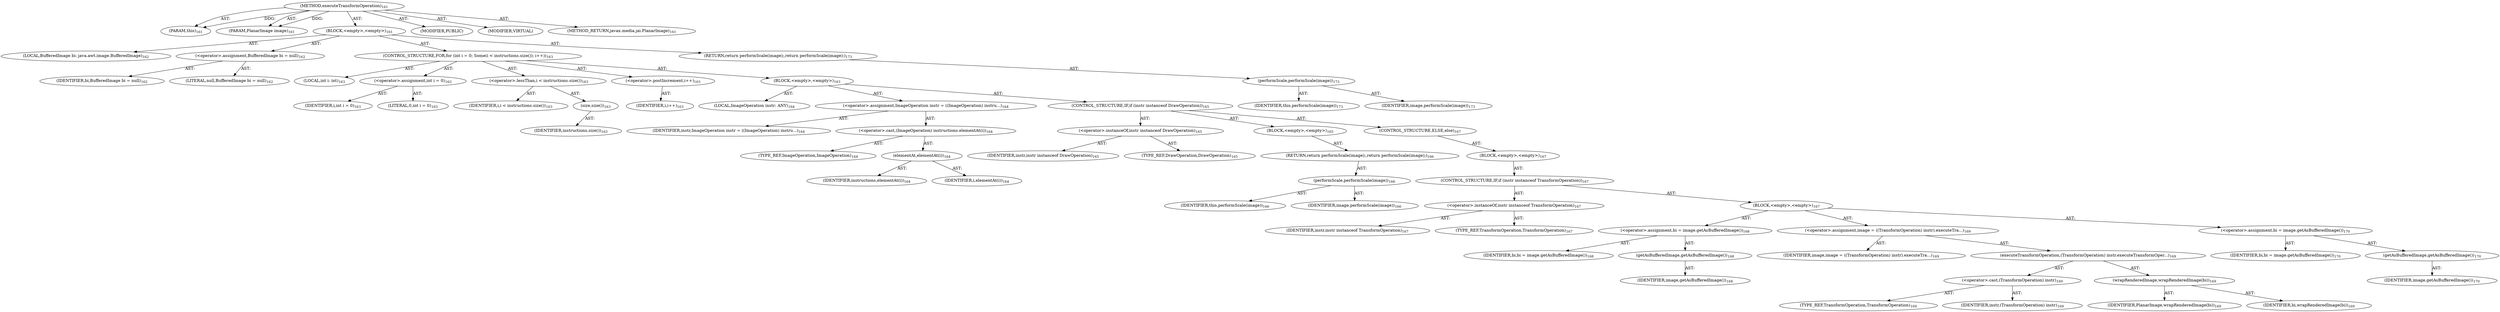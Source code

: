 digraph "executeTransformOperation" {  
"111669149704" [label = <(METHOD,executeTransformOperation)<SUB>161</SUB>> ]
"115964116993" [label = <(PARAM,this)<SUB>161</SUB>> ]
"115964117006" [label = <(PARAM,PlanarImage image)<SUB>161</SUB>> ]
"25769803799" [label = <(BLOCK,&lt;empty&gt;,&lt;empty&gt;)<SUB>161</SUB>> ]
"94489280521" [label = <(LOCAL,BufferedImage bi: java.awt.image.BufferedImage)<SUB>162</SUB>> ]
"30064771161" [label = <(&lt;operator&gt;.assignment,BufferedImage bi = null)<SUB>162</SUB>> ]
"68719476819" [label = <(IDENTIFIER,bi,BufferedImage bi = null)<SUB>162</SUB>> ]
"90194313244" [label = <(LITERAL,null,BufferedImage bi = null)<SUB>162</SUB>> ]
"47244640269" [label = <(CONTROL_STRUCTURE,FOR,for (int i = 0; Some(i &lt; instructions.size()); i++))<SUB>163</SUB>> ]
"94489280522" [label = <(LOCAL,int i: int)<SUB>163</SUB>> ]
"30064771162" [label = <(&lt;operator&gt;.assignment,int i = 0)<SUB>163</SUB>> ]
"68719476820" [label = <(IDENTIFIER,i,int i = 0)<SUB>163</SUB>> ]
"90194313245" [label = <(LITERAL,0,int i = 0)<SUB>163</SUB>> ]
"30064771163" [label = <(&lt;operator&gt;.lessThan,i &lt; instructions.size())<SUB>163</SUB>> ]
"68719476821" [label = <(IDENTIFIER,i,i &lt; instructions.size())<SUB>163</SUB>> ]
"30064771164" [label = <(size,size())<SUB>163</SUB>> ]
"68719476822" [label = <(IDENTIFIER,instructions,size())<SUB>163</SUB>> ]
"30064771165" [label = <(&lt;operator&gt;.postIncrement,i++)<SUB>163</SUB>> ]
"68719476823" [label = <(IDENTIFIER,i,i++)<SUB>163</SUB>> ]
"25769803800" [label = <(BLOCK,&lt;empty&gt;,&lt;empty&gt;)<SUB>163</SUB>> ]
"94489280523" [label = <(LOCAL,ImageOperation instr: ANY)<SUB>164</SUB>> ]
"30064771166" [label = <(&lt;operator&gt;.assignment,ImageOperation instr = ((ImageOperation) instru...)<SUB>164</SUB>> ]
"68719476824" [label = <(IDENTIFIER,instr,ImageOperation instr = ((ImageOperation) instru...)<SUB>164</SUB>> ]
"30064771167" [label = <(&lt;operator&gt;.cast,(ImageOperation) instructions.elementAt(i))<SUB>164</SUB>> ]
"180388626432" [label = <(TYPE_REF,ImageOperation,ImageOperation)<SUB>164</SUB>> ]
"30064771168" [label = <(elementAt,elementAt(i))<SUB>164</SUB>> ]
"68719476825" [label = <(IDENTIFIER,instructions,elementAt(i))<SUB>164</SUB>> ]
"68719476826" [label = <(IDENTIFIER,i,elementAt(i))<SUB>164</SUB>> ]
"47244640270" [label = <(CONTROL_STRUCTURE,IF,if (instr instanceof DrawOperation))<SUB>165</SUB>> ]
"30064771169" [label = <(&lt;operator&gt;.instanceOf,instr instanceof DrawOperation)<SUB>165</SUB>> ]
"68719476827" [label = <(IDENTIFIER,instr,instr instanceof DrawOperation)<SUB>165</SUB>> ]
"180388626433" [label = <(TYPE_REF,DrawOperation,DrawOperation)<SUB>165</SUB>> ]
"25769803801" [label = <(BLOCK,&lt;empty&gt;,&lt;empty&gt;)<SUB>165</SUB>> ]
"146028888070" [label = <(RETURN,return performScale(image);,return performScale(image);)<SUB>166</SUB>> ]
"30064771170" [label = <(performScale,performScale(image))<SUB>166</SUB>> ]
"68719476739" [label = <(IDENTIFIER,this,performScale(image))<SUB>166</SUB>> ]
"68719476828" [label = <(IDENTIFIER,image,performScale(image))<SUB>166</SUB>> ]
"47244640271" [label = <(CONTROL_STRUCTURE,ELSE,else)<SUB>167</SUB>> ]
"25769803802" [label = <(BLOCK,&lt;empty&gt;,&lt;empty&gt;)<SUB>167</SUB>> ]
"47244640272" [label = <(CONTROL_STRUCTURE,IF,if (instr instanceof TransformOperation))<SUB>167</SUB>> ]
"30064771171" [label = <(&lt;operator&gt;.instanceOf,instr instanceof TransformOperation)<SUB>167</SUB>> ]
"68719476829" [label = <(IDENTIFIER,instr,instr instanceof TransformOperation)<SUB>167</SUB>> ]
"180388626434" [label = <(TYPE_REF,TransformOperation,TransformOperation)<SUB>167</SUB>> ]
"25769803803" [label = <(BLOCK,&lt;empty&gt;,&lt;empty&gt;)<SUB>167</SUB>> ]
"30064771172" [label = <(&lt;operator&gt;.assignment,bi = image.getAsBufferedImage())<SUB>168</SUB>> ]
"68719476830" [label = <(IDENTIFIER,bi,bi = image.getAsBufferedImage())<SUB>168</SUB>> ]
"30064771173" [label = <(getAsBufferedImage,getAsBufferedImage())<SUB>168</SUB>> ]
"68719476831" [label = <(IDENTIFIER,image,getAsBufferedImage())<SUB>168</SUB>> ]
"30064771174" [label = <(&lt;operator&gt;.assignment,image = ((TransformOperation) instr).executeTra...)<SUB>169</SUB>> ]
"68719476832" [label = <(IDENTIFIER,image,image = ((TransformOperation) instr).executeTra...)<SUB>169</SUB>> ]
"30064771175" [label = <(executeTransformOperation,(TransformOperation) instr.executeTransformOper...)<SUB>169</SUB>> ]
"30064771176" [label = <(&lt;operator&gt;.cast,(TransformOperation) instr)<SUB>169</SUB>> ]
"180388626435" [label = <(TYPE_REF,TransformOperation,TransformOperation)<SUB>169</SUB>> ]
"68719476833" [label = <(IDENTIFIER,instr,(TransformOperation) instr)<SUB>169</SUB>> ]
"30064771177" [label = <(wrapRenderedImage,wrapRenderedImage(bi))<SUB>169</SUB>> ]
"68719476834" [label = <(IDENTIFIER,PlanarImage,wrapRenderedImage(bi))<SUB>169</SUB>> ]
"68719476835" [label = <(IDENTIFIER,bi,wrapRenderedImage(bi))<SUB>169</SUB>> ]
"30064771178" [label = <(&lt;operator&gt;.assignment,bi = image.getAsBufferedImage())<SUB>170</SUB>> ]
"68719476836" [label = <(IDENTIFIER,bi,bi = image.getAsBufferedImage())<SUB>170</SUB>> ]
"30064771179" [label = <(getAsBufferedImage,getAsBufferedImage())<SUB>170</SUB>> ]
"68719476837" [label = <(IDENTIFIER,image,getAsBufferedImage())<SUB>170</SUB>> ]
"146028888071" [label = <(RETURN,return performScale(image);,return performScale(image);)<SUB>173</SUB>> ]
"30064771180" [label = <(performScale,performScale(image))<SUB>173</SUB>> ]
"68719476740" [label = <(IDENTIFIER,this,performScale(image))<SUB>173</SUB>> ]
"68719476838" [label = <(IDENTIFIER,image,performScale(image))<SUB>173</SUB>> ]
"133143986198" [label = <(MODIFIER,PUBLIC)> ]
"133143986199" [label = <(MODIFIER,VIRTUAL)> ]
"128849018888" [label = <(METHOD_RETURN,javax.media.jai.PlanarImage)<SUB>161</SUB>> ]
  "111669149704" -> "115964116993"  [ label = "AST: "] 
  "111669149704" -> "115964117006"  [ label = "AST: "] 
  "111669149704" -> "25769803799"  [ label = "AST: "] 
  "111669149704" -> "133143986198"  [ label = "AST: "] 
  "111669149704" -> "133143986199"  [ label = "AST: "] 
  "111669149704" -> "128849018888"  [ label = "AST: "] 
  "25769803799" -> "94489280521"  [ label = "AST: "] 
  "25769803799" -> "30064771161"  [ label = "AST: "] 
  "25769803799" -> "47244640269"  [ label = "AST: "] 
  "25769803799" -> "146028888071"  [ label = "AST: "] 
  "30064771161" -> "68719476819"  [ label = "AST: "] 
  "30064771161" -> "90194313244"  [ label = "AST: "] 
  "47244640269" -> "94489280522"  [ label = "AST: "] 
  "47244640269" -> "30064771162"  [ label = "AST: "] 
  "47244640269" -> "30064771163"  [ label = "AST: "] 
  "47244640269" -> "30064771165"  [ label = "AST: "] 
  "47244640269" -> "25769803800"  [ label = "AST: "] 
  "30064771162" -> "68719476820"  [ label = "AST: "] 
  "30064771162" -> "90194313245"  [ label = "AST: "] 
  "30064771163" -> "68719476821"  [ label = "AST: "] 
  "30064771163" -> "30064771164"  [ label = "AST: "] 
  "30064771164" -> "68719476822"  [ label = "AST: "] 
  "30064771165" -> "68719476823"  [ label = "AST: "] 
  "25769803800" -> "94489280523"  [ label = "AST: "] 
  "25769803800" -> "30064771166"  [ label = "AST: "] 
  "25769803800" -> "47244640270"  [ label = "AST: "] 
  "30064771166" -> "68719476824"  [ label = "AST: "] 
  "30064771166" -> "30064771167"  [ label = "AST: "] 
  "30064771167" -> "180388626432"  [ label = "AST: "] 
  "30064771167" -> "30064771168"  [ label = "AST: "] 
  "30064771168" -> "68719476825"  [ label = "AST: "] 
  "30064771168" -> "68719476826"  [ label = "AST: "] 
  "47244640270" -> "30064771169"  [ label = "AST: "] 
  "47244640270" -> "25769803801"  [ label = "AST: "] 
  "47244640270" -> "47244640271"  [ label = "AST: "] 
  "30064771169" -> "68719476827"  [ label = "AST: "] 
  "30064771169" -> "180388626433"  [ label = "AST: "] 
  "25769803801" -> "146028888070"  [ label = "AST: "] 
  "146028888070" -> "30064771170"  [ label = "AST: "] 
  "30064771170" -> "68719476739"  [ label = "AST: "] 
  "30064771170" -> "68719476828"  [ label = "AST: "] 
  "47244640271" -> "25769803802"  [ label = "AST: "] 
  "25769803802" -> "47244640272"  [ label = "AST: "] 
  "47244640272" -> "30064771171"  [ label = "AST: "] 
  "47244640272" -> "25769803803"  [ label = "AST: "] 
  "30064771171" -> "68719476829"  [ label = "AST: "] 
  "30064771171" -> "180388626434"  [ label = "AST: "] 
  "25769803803" -> "30064771172"  [ label = "AST: "] 
  "25769803803" -> "30064771174"  [ label = "AST: "] 
  "25769803803" -> "30064771178"  [ label = "AST: "] 
  "30064771172" -> "68719476830"  [ label = "AST: "] 
  "30064771172" -> "30064771173"  [ label = "AST: "] 
  "30064771173" -> "68719476831"  [ label = "AST: "] 
  "30064771174" -> "68719476832"  [ label = "AST: "] 
  "30064771174" -> "30064771175"  [ label = "AST: "] 
  "30064771175" -> "30064771176"  [ label = "AST: "] 
  "30064771175" -> "30064771177"  [ label = "AST: "] 
  "30064771176" -> "180388626435"  [ label = "AST: "] 
  "30064771176" -> "68719476833"  [ label = "AST: "] 
  "30064771177" -> "68719476834"  [ label = "AST: "] 
  "30064771177" -> "68719476835"  [ label = "AST: "] 
  "30064771178" -> "68719476836"  [ label = "AST: "] 
  "30064771178" -> "30064771179"  [ label = "AST: "] 
  "30064771179" -> "68719476837"  [ label = "AST: "] 
  "146028888071" -> "30064771180"  [ label = "AST: "] 
  "30064771180" -> "68719476740"  [ label = "AST: "] 
  "30064771180" -> "68719476838"  [ label = "AST: "] 
  "111669149704" -> "115964116993"  [ label = "DDG: "] 
  "111669149704" -> "115964117006"  [ label = "DDG: "] 
}
